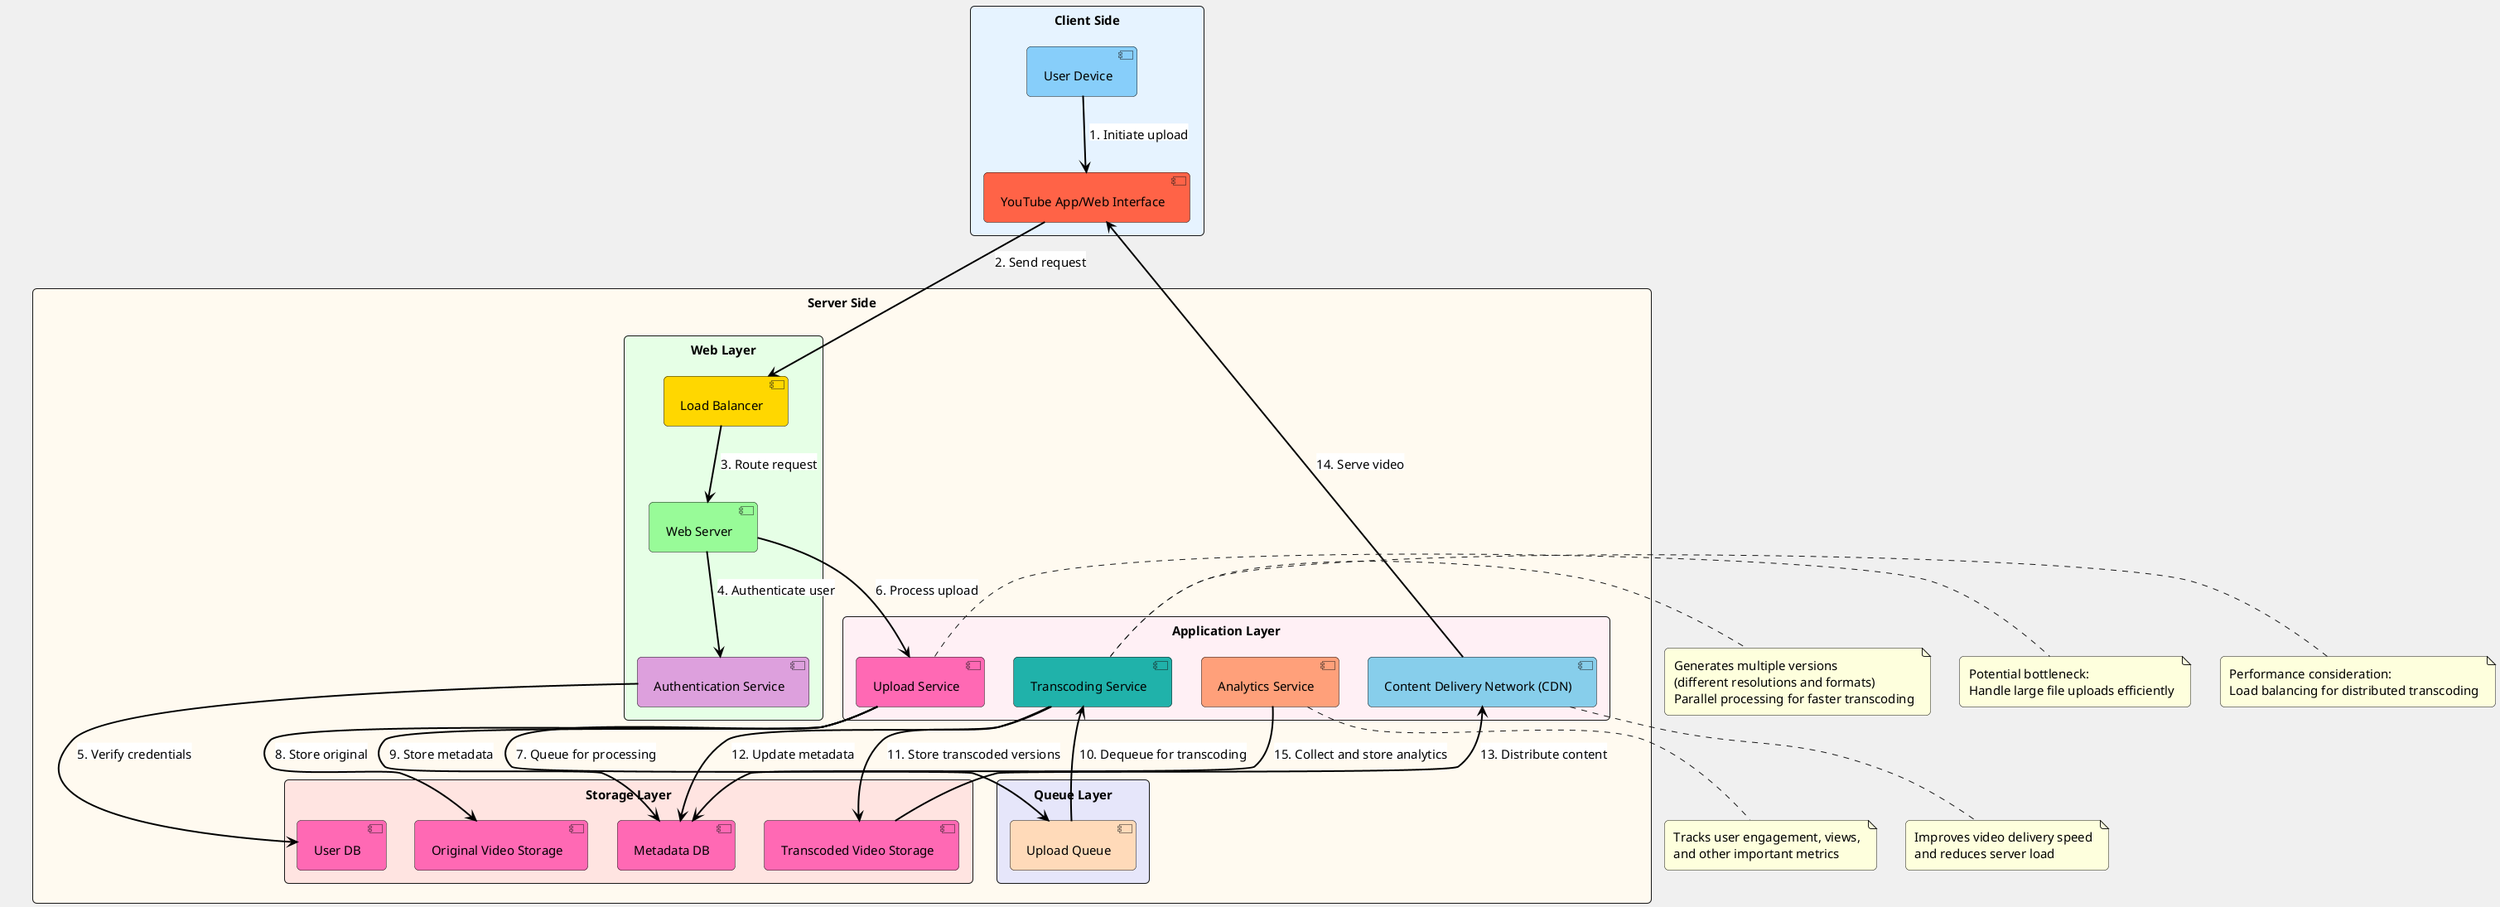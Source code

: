 @startuml YouTube_Video_Upload_Architecture

!pragma layout dot
allowmixing

skinparam backgroundColor #F0F0F0
skinparam defaultFontName Arial
skinparam defaultFontSize 15
skinparam padding 5
skinparam roundCorner 10

rectangle "Client Side" as ClientSide #E6F3FF {
    component "User Device" as UserDevice #87CEFA
    component "YouTube App/Web Interface" as Frontend #FF6347
}

rectangle "Server Side" as ServerSide #FFFAF0 {
    rectangle "Web Layer" as WebLayer #E6FFE6 {
        component "Load Balancer" as LoadBalancer #FFD700
        component "Web Server" as WebServer #98FB98
        component "Authentication Service" as AuthService #DDA0DD
    }
    
    rectangle "Application Layer" as AppLayer #FFF0F5 {
        component "Upload Service" as UploadService #FF69B4
        component "Transcoding Service" as TranscodingService #20B2AA
        component "Content Delivery Network (CDN)" as CDN #87CEEB
        component "Analytics Service" as AnalyticsService #FFA07A
    }
    
    rectangle "Queue Layer" as QueueLayer #E6E6FA {
        component "Upload Queue" as UploadQueue #FFDAB9
    }
    
    rectangle "Storage Layer" as StorageLayer #FFE4E1 {
        component "Original Video Storage" as OriginalStorage #FF69B4
        component "Transcoded Video Storage" as TranscodedStorage #FF69B4
        component "Metadata DB" as MetadataDB #FF69B4
        component "User DB" as UserDB #FF69B4
    }
}

UserDevice -[#000000,thickness=2]-> Frontend : <back:#FFFFFF><color:#000000>1. Initiate upload</color></back>
Frontend -[#000000,thickness=2]-> LoadBalancer : <back:#FFFFFF><color:#000000>2. Send request</color></back>
LoadBalancer -[#000000,thickness=2]-> WebServer : <back:#FFFFFF><color:#000000>3. Route request</color></back>
WebServer -[#000000,thickness=2]-> AuthService : <back:#FFFFFF><color:#000000>4. Authenticate user</color></back>
AuthService -[#000000,thickness=2]-> UserDB : <back:#FFFFFF><color:#000000>5. Verify credentials</color></back>
WebServer -[#000000,thickness=2]-> UploadService : <back:#FFFFFF><color:#000000>6. Process upload</color></back>
UploadService -[#000000,thickness=2]-> UploadQueue : <back:#FFFFFF><color:#000000>7. Queue for processing</color></back>
UploadService -[#000000,thickness=2]-> OriginalStorage : <back:#FFFFFF><color:#000000>8. Store original</color></back>
UploadService -[#000000,thickness=2]-> MetadataDB : <back:#FFFFFF><color:#000000>9. Store metadata</color></back>
UploadQueue -[#000000,thickness=2]-> TranscodingService : <back:#FFFFFF><color:#000000>10. Dequeue for transcoding</color></back>
TranscodingService -[#000000,thickness=2]-> TranscodedStorage : <back:#FFFFFF><color:#000000>11. Store transcoded versions</color></back>
TranscodingService -[#000000,thickness=2]-> MetadataDB : <back:#FFFFFF><color:#000000>12. Update metadata</color></back>
TranscodedStorage -[#000000,thickness=2]-> CDN : <back:#FFFFFF><color:#000000>13. Distribute content</color></back>
CDN -[#000000,thickness=2]-> Frontend : <back:#FFFFFF><color:#000000>14. Serve video</color></back>
AnalyticsService -[#000000,thickness=2]-> MetadataDB : <back:#FFFFFF><color:#000000>15. Collect and store analytics</color></back>

note right of TranscodingService
  Generates multiple versions
  (different resolutions and formats)
  Parallel processing for faster transcoding
end note

note bottom of CDN
  Improves video delivery speed
  and reduces server load
end note

note bottom of AnalyticsService
  Tracks user engagement, views,
  and other important metrics
end note

note right of UploadService
  Potential bottleneck:
  Handle large file uploads efficiently
end note

note left of TranscodingService
  Performance consideration:
  Load balancing for distributed transcoding
end note

@enduml
